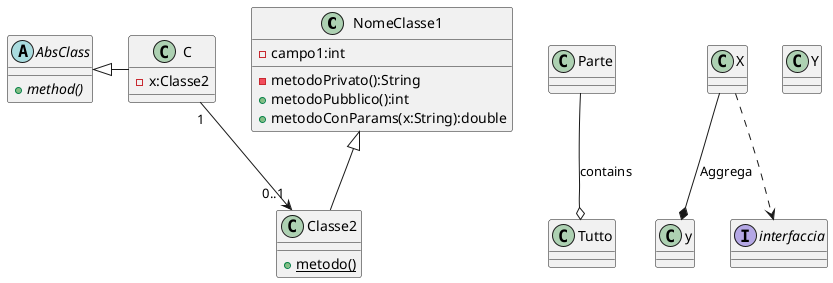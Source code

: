 @startuml
class NomeClasse1 {
    -campo1:int
    -metodoPrivato():String
    +metodoPubblico():int
    +metodoConParams(x:String):double
}

class Classe2 {
    {static} +metodo()
}

abstract class AbsClass {
     {abstract} +method()
}

class C {
    -x:Classe2
}

NomeClasse1 <|-- Classe2
AbsClass <|- C

C "1" --> "0..1" Classe2

'Aggregrazioni
class Parte{}
class Tutto{}

Parte --o Tutto : contains

'Composizioni
class X{}
class Y{}

X --* y : Aggrega

' interfacce
interface interfaccia{
}

X ..> interfaccia
@enduml